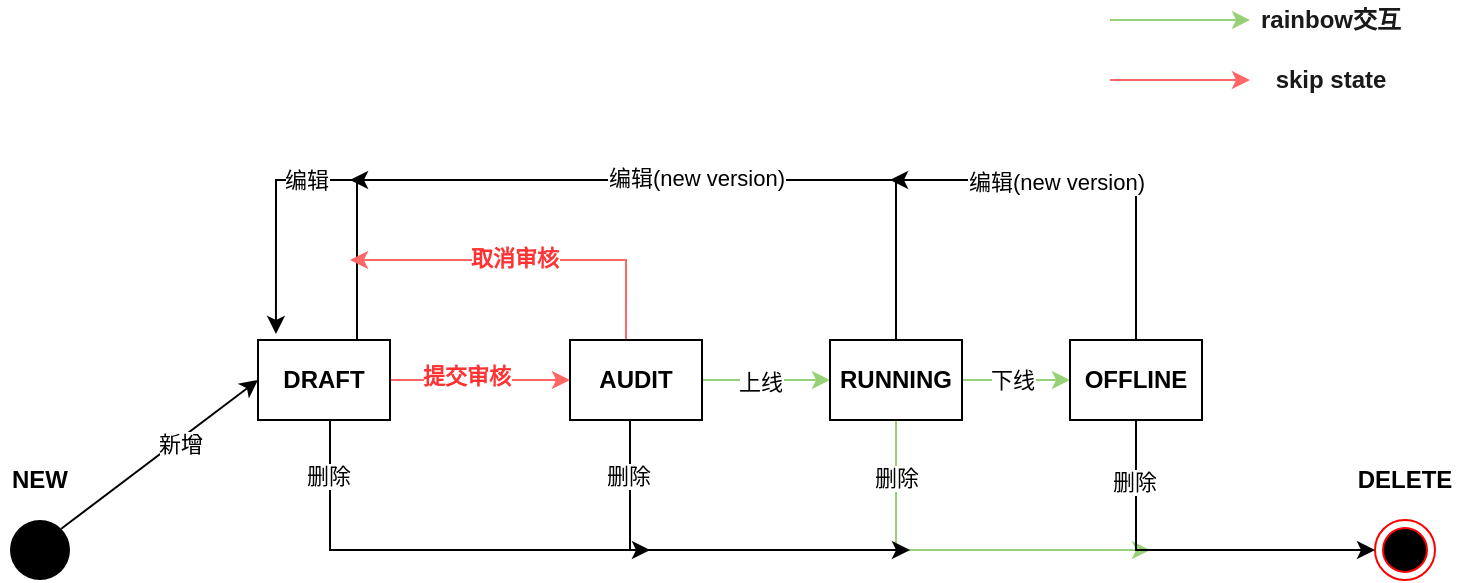 <mxfile version="13.8.8" type="github">
  <diagram id="9IDtrQogS0e140ZvsFRt" name="Page-1">
    <mxGraphModel dx="1259" dy="843" grid="1" gridSize="10" guides="1" tooltips="1" connect="1" arrows="1" fold="1" page="1" pageScale="1" pageWidth="827" pageHeight="1169" math="0" shadow="0">
      <root>
        <mxCell id="0" />
        <mxCell id="1" parent="0" />
        <mxCell id="BBTkmD1aVMYzDCpsNlBR-11" value="" style="edgeStyle=orthogonalEdgeStyle;rounded=0;orthogonalLoop=1;jettySize=auto;html=1;entryX=0;entryY=0.5;entryDx=0;entryDy=0;strokeColor=#FF6666;" parent="1" source="BBTkmD1aVMYzDCpsNlBR-5" target="BBTkmD1aVMYzDCpsNlBR-12" edge="1">
          <mxGeometry relative="1" as="geometry">
            <mxPoint x="413" y="220" as="targetPoint" />
          </mxGeometry>
        </mxCell>
        <mxCell id="BBTkmD1aVMYzDCpsNlBR-13" value="&lt;font color=&quot;#ff3333&quot;&gt;&lt;b&gt;提交审核&lt;/b&gt;&lt;/font&gt;" style="edgeLabel;html=1;align=center;verticalAlign=middle;resizable=0;points=[];" parent="BBTkmD1aVMYzDCpsNlBR-11" vertex="1" connectable="0">
          <mxGeometry x="-0.167" y="2" relative="1" as="geometry">
            <mxPoint as="offset" />
          </mxGeometry>
        </mxCell>
        <mxCell id="DONOXnpqUvP0muCgKIyq-2" value="" style="edgeStyle=orthogonalEdgeStyle;rounded=0;orthogonalLoop=1;jettySize=auto;html=1;entryX=0.136;entryY=-0.075;entryDx=0;entryDy=0;entryPerimeter=0;exitX=0.75;exitY=0;exitDx=0;exitDy=0;" edge="1" parent="1" source="BBTkmD1aVMYzDCpsNlBR-5" target="BBTkmD1aVMYzDCpsNlBR-5">
          <mxGeometry relative="1" as="geometry">
            <mxPoint x="327" y="130" as="targetPoint" />
            <Array as="points">
              <mxPoint x="344" y="120" />
              <mxPoint x="303" y="120" />
            </Array>
          </mxGeometry>
        </mxCell>
        <mxCell id="DONOXnpqUvP0muCgKIyq-6" value="编辑" style="edgeLabel;html=1;align=center;verticalAlign=middle;resizable=0;points=[];" vertex="1" connectable="0" parent="DONOXnpqUvP0muCgKIyq-2">
          <mxGeometry x="0.079" relative="1" as="geometry">
            <mxPoint x="1" as="offset" />
          </mxGeometry>
        </mxCell>
        <mxCell id="BBTkmD1aVMYzDCpsNlBR-5" value="&lt;b&gt;DRAFT&lt;/b&gt;" style="rounded=0;whiteSpace=wrap;html=1;" parent="1" vertex="1">
          <mxGeometry x="294" y="200" width="66" height="40" as="geometry" />
        </mxCell>
        <mxCell id="BBTkmD1aVMYzDCpsNlBR-6" value="" style="endArrow=classic;html=1;exitX=1;exitY=0;exitDx=0;exitDy=0;entryX=0;entryY=0.5;entryDx=0;entryDy=0;" parent="1" source="BBTkmD1aVMYzDCpsNlBR-2" target="BBTkmD1aVMYzDCpsNlBR-5" edge="1">
          <mxGeometry width="50" height="50" relative="1" as="geometry">
            <mxPoint x="200" y="440" as="sourcePoint" />
            <mxPoint x="250" y="390" as="targetPoint" />
          </mxGeometry>
        </mxCell>
        <mxCell id="BBTkmD1aVMYzDCpsNlBR-7" value="新增" style="edgeLabel;html=1;align=center;verticalAlign=middle;resizable=0;points=[];" parent="BBTkmD1aVMYzDCpsNlBR-6" vertex="1" connectable="0">
          <mxGeometry x="0.183" y="-2" relative="1" as="geometry">
            <mxPoint as="offset" />
          </mxGeometry>
        </mxCell>
        <mxCell id="BBTkmD1aVMYzDCpsNlBR-8" value="" style="group" parent="1" vertex="1" connectable="0">
          <mxGeometry x="830" y="260" width="75" height="60" as="geometry" />
        </mxCell>
        <mxCell id="BBTkmD1aVMYzDCpsNlBR-1" value="" style="ellipse;html=1;shape=endState;fillColor=#000000;strokeColor=#ff0000;" parent="BBTkmD1aVMYzDCpsNlBR-8" vertex="1">
          <mxGeometry x="22.5" y="30" width="30" height="30" as="geometry" />
        </mxCell>
        <mxCell id="BBTkmD1aVMYzDCpsNlBR-4" value="&lt;b&gt;DELETE&lt;/b&gt;" style="text;html=1;strokeColor=none;fillColor=none;align=center;verticalAlign=middle;whiteSpace=wrap;rounded=0;" parent="BBTkmD1aVMYzDCpsNlBR-8" vertex="1">
          <mxGeometry width="75" height="20" as="geometry" />
        </mxCell>
        <mxCell id="BBTkmD1aVMYzDCpsNlBR-9" value="" style="group" parent="1" vertex="1" connectable="0">
          <mxGeometry x="165" y="260" width="40" height="60" as="geometry" />
        </mxCell>
        <mxCell id="BBTkmD1aVMYzDCpsNlBR-2" value="" style="ellipse;fillColor=#000000;strokeColor=none;" parent="BBTkmD1aVMYzDCpsNlBR-9" vertex="1">
          <mxGeometry x="5" y="30" width="30" height="30" as="geometry" />
        </mxCell>
        <mxCell id="BBTkmD1aVMYzDCpsNlBR-3" value="&lt;b&gt;NEW&lt;/b&gt;" style="text;html=1;strokeColor=none;fillColor=none;align=center;verticalAlign=middle;whiteSpace=wrap;rounded=0;" parent="BBTkmD1aVMYzDCpsNlBR-9" vertex="1">
          <mxGeometry width="40" height="20" as="geometry" />
        </mxCell>
        <mxCell id="BBTkmD1aVMYzDCpsNlBR-15" value="" style="edgeStyle=orthogonalEdgeStyle;rounded=0;orthogonalLoop=1;jettySize=auto;html=1;fontColor=#97D077;strokeColor=#97D077;" parent="1" source="BBTkmD1aVMYzDCpsNlBR-12" target="BBTkmD1aVMYzDCpsNlBR-14" edge="1">
          <mxGeometry relative="1" as="geometry" />
        </mxCell>
        <mxCell id="BBTkmD1aVMYzDCpsNlBR-16" value="上线" style="edgeLabel;html=1;align=center;verticalAlign=middle;resizable=0;points=[];" parent="BBTkmD1aVMYzDCpsNlBR-15" vertex="1" connectable="0">
          <mxGeometry x="-0.094" y="-1" relative="1" as="geometry">
            <mxPoint as="offset" />
          </mxGeometry>
        </mxCell>
        <mxCell id="BBTkmD1aVMYzDCpsNlBR-45" value="" style="edgeStyle=orthogonalEdgeStyle;rounded=0;orthogonalLoop=1;jettySize=auto;html=1;exitX=0.424;exitY=0;exitDx=0;exitDy=0;exitPerimeter=0;strokeColor=#FF6666;" parent="1" source="BBTkmD1aVMYzDCpsNlBR-12" edge="1">
          <mxGeometry relative="1" as="geometry">
            <mxPoint x="478" y="200" as="sourcePoint" />
            <mxPoint x="340" y="160" as="targetPoint" />
            <Array as="points">
              <mxPoint x="478" y="160" />
            </Array>
          </mxGeometry>
        </mxCell>
        <mxCell id="BBTkmD1aVMYzDCpsNlBR-48" value="&lt;b&gt;&lt;font color=&quot;#ff3333&quot;&gt;取消审核&lt;/font&gt;&lt;/b&gt;" style="edgeLabel;html=1;align=center;verticalAlign=middle;resizable=0;points=[];" parent="BBTkmD1aVMYzDCpsNlBR-45" vertex="1" connectable="0">
          <mxGeometry x="0.078" y="-1" relative="1" as="geometry">
            <mxPoint as="offset" />
          </mxGeometry>
        </mxCell>
        <mxCell id="BBTkmD1aVMYzDCpsNlBR-12" value="&lt;b&gt;AUDIT&lt;/b&gt;" style="rounded=0;whiteSpace=wrap;html=1;" parent="1" vertex="1">
          <mxGeometry x="450" y="200" width="66" height="40" as="geometry" />
        </mxCell>
        <mxCell id="BBTkmD1aVMYzDCpsNlBR-19" value="" style="edgeStyle=orthogonalEdgeStyle;rounded=0;orthogonalLoop=1;jettySize=auto;html=1;strokeColor=#97D077;" parent="1" source="BBTkmD1aVMYzDCpsNlBR-14" target="BBTkmD1aVMYzDCpsNlBR-18" edge="1">
          <mxGeometry relative="1" as="geometry" />
        </mxCell>
        <mxCell id="BBTkmD1aVMYzDCpsNlBR-20" value="下线" style="edgeLabel;html=1;align=center;verticalAlign=middle;resizable=0;points=[];" parent="BBTkmD1aVMYzDCpsNlBR-19" vertex="1" connectable="0">
          <mxGeometry x="-0.074" relative="1" as="geometry">
            <mxPoint as="offset" />
          </mxGeometry>
        </mxCell>
        <mxCell id="BBTkmD1aVMYzDCpsNlBR-32" value="" style="edgeStyle=orthogonalEdgeStyle;rounded=0;orthogonalLoop=1;jettySize=auto;html=1;strokeColor=#97D077;" parent="1" source="BBTkmD1aVMYzDCpsNlBR-14" edge="1">
          <mxGeometry relative="1" as="geometry">
            <mxPoint x="740" y="305" as="targetPoint" />
            <Array as="points">
              <mxPoint x="613" y="305" />
            </Array>
          </mxGeometry>
        </mxCell>
        <mxCell id="BBTkmD1aVMYzDCpsNlBR-38" value="删除" style="edgeLabel;html=1;align=center;verticalAlign=middle;resizable=0;points=[];" parent="BBTkmD1aVMYzDCpsNlBR-32" vertex="1" connectable="0">
          <mxGeometry x="-0.698" relative="1" as="geometry">
            <mxPoint as="offset" />
          </mxGeometry>
        </mxCell>
        <mxCell id="DONOXnpqUvP0muCgKIyq-4" value="" style="edgeStyle=orthogonalEdgeStyle;rounded=0;orthogonalLoop=1;jettySize=auto;html=1;" edge="1" parent="1" source="BBTkmD1aVMYzDCpsNlBR-14">
          <mxGeometry relative="1" as="geometry">
            <mxPoint x="340" y="120" as="targetPoint" />
            <Array as="points">
              <mxPoint x="613" y="120" />
            </Array>
          </mxGeometry>
        </mxCell>
        <mxCell id="DONOXnpqUvP0muCgKIyq-5" value="编辑(new version)" style="edgeLabel;html=1;align=center;verticalAlign=middle;resizable=0;points=[];" vertex="1" connectable="0" parent="DONOXnpqUvP0muCgKIyq-4">
          <mxGeometry x="0.02" y="-1" relative="1" as="geometry">
            <mxPoint as="offset" />
          </mxGeometry>
        </mxCell>
        <mxCell id="BBTkmD1aVMYzDCpsNlBR-14" value="&lt;b&gt;RUNNING&lt;/b&gt;" style="rounded=0;whiteSpace=wrap;html=1;" parent="1" vertex="1">
          <mxGeometry x="580" y="200" width="66" height="40" as="geometry" />
        </mxCell>
        <mxCell id="BBTkmD1aVMYzDCpsNlBR-30" value="" style="edgeStyle=orthogonalEdgeStyle;rounded=0;orthogonalLoop=1;jettySize=auto;html=1;entryX=0;entryY=0.5;entryDx=0;entryDy=0;exitX=0.5;exitY=1;exitDx=0;exitDy=0;" parent="1" source="BBTkmD1aVMYzDCpsNlBR-18" target="BBTkmD1aVMYzDCpsNlBR-1" edge="1">
          <mxGeometry relative="1" as="geometry">
            <mxPoint x="733" y="310" as="targetPoint" />
            <Array as="points">
              <mxPoint x="733" y="305" />
            </Array>
          </mxGeometry>
        </mxCell>
        <mxCell id="BBTkmD1aVMYzDCpsNlBR-39" value="删除" style="edgeLabel;html=1;align=center;verticalAlign=middle;resizable=0;points=[];" parent="BBTkmD1aVMYzDCpsNlBR-30" vertex="1" connectable="0">
          <mxGeometry x="-0.664" y="-1" relative="1" as="geometry">
            <mxPoint as="offset" />
          </mxGeometry>
        </mxCell>
        <mxCell id="BBTkmD1aVMYzDCpsNlBR-41" value="" style="edgeStyle=orthogonalEdgeStyle;rounded=0;orthogonalLoop=1;jettySize=auto;html=1;" parent="1" source="BBTkmD1aVMYzDCpsNlBR-18" edge="1">
          <mxGeometry relative="1" as="geometry">
            <mxPoint x="610" y="120" as="targetPoint" />
            <Array as="points">
              <mxPoint x="733" y="120" />
            </Array>
          </mxGeometry>
        </mxCell>
        <mxCell id="BBTkmD1aVMYzDCpsNlBR-47" value="编辑(new version)" style="edgeLabel;html=1;align=center;verticalAlign=middle;resizable=0;points=[];" parent="BBTkmD1aVMYzDCpsNlBR-41" vertex="1" connectable="0">
          <mxGeometry x="-0.222" y="40" relative="1" as="geometry">
            <mxPoint as="offset" />
          </mxGeometry>
        </mxCell>
        <mxCell id="BBTkmD1aVMYzDCpsNlBR-18" value="&lt;b&gt;OFFLINE&lt;/b&gt;" style="rounded=0;whiteSpace=wrap;html=1;" parent="1" vertex="1">
          <mxGeometry x="700" y="200" width="66" height="40" as="geometry" />
        </mxCell>
        <mxCell id="BBTkmD1aVMYzDCpsNlBR-34" value="" style="edgeStyle=orthogonalEdgeStyle;rounded=0;orthogonalLoop=1;jettySize=auto;html=1;" parent="1" edge="1">
          <mxGeometry relative="1" as="geometry">
            <mxPoint x="480" y="240" as="sourcePoint" />
            <mxPoint x="620" y="305" as="targetPoint" />
            <Array as="points">
              <mxPoint x="480" y="305" />
            </Array>
          </mxGeometry>
        </mxCell>
        <mxCell id="BBTkmD1aVMYzDCpsNlBR-37" value="删除" style="edgeLabel;html=1;align=center;verticalAlign=middle;resizable=0;points=[];" parent="BBTkmD1aVMYzDCpsNlBR-34" vertex="1" connectable="0">
          <mxGeometry x="-0.727" y="-1" relative="1" as="geometry">
            <mxPoint as="offset" />
          </mxGeometry>
        </mxCell>
        <mxCell id="BBTkmD1aVMYzDCpsNlBR-35" value="" style="edgeStyle=orthogonalEdgeStyle;rounded=0;orthogonalLoop=1;jettySize=auto;html=1;" parent="1" edge="1">
          <mxGeometry relative="1" as="geometry">
            <mxPoint x="330" y="240" as="sourcePoint" />
            <mxPoint x="490" y="305" as="targetPoint" />
            <Array as="points">
              <mxPoint x="330" y="305" />
            </Array>
          </mxGeometry>
        </mxCell>
        <mxCell id="BBTkmD1aVMYzDCpsNlBR-36" value="删除" style="edgeLabel;html=1;align=center;verticalAlign=middle;resizable=0;points=[];" parent="BBTkmD1aVMYzDCpsNlBR-35" vertex="1" connectable="0">
          <mxGeometry x="-0.751" y="-1" relative="1" as="geometry">
            <mxPoint as="offset" />
          </mxGeometry>
        </mxCell>
        <mxCell id="BBTkmD1aVMYzDCpsNlBR-51" value="" style="endArrow=classic;html=1;strokeColor=#97D077;fontColor=#97D077;" parent="1" edge="1">
          <mxGeometry width="50" height="50" relative="1" as="geometry">
            <mxPoint x="720" y="40" as="sourcePoint" />
            <mxPoint x="790" y="40" as="targetPoint" />
          </mxGeometry>
        </mxCell>
        <mxCell id="BBTkmD1aVMYzDCpsNlBR-52" value="&lt;b&gt;&lt;font color=&quot;#1a1a1a&quot;&gt;rainbow交互&lt;/font&gt;&lt;/b&gt;" style="text;html=1;align=center;verticalAlign=middle;resizable=0;points=[];autosize=1;fontColor=#97D077;" parent="1" vertex="1">
          <mxGeometry x="785" y="30" width="90" height="20" as="geometry" />
        </mxCell>
        <mxCell id="BBTkmD1aVMYzDCpsNlBR-53" value="" style="endArrow=classic;html=1;fontColor=#97D077;strokeColor=#FF6666;" parent="1" edge="1">
          <mxGeometry width="50" height="50" relative="1" as="geometry">
            <mxPoint x="720" y="70" as="sourcePoint" />
            <mxPoint x="790" y="70" as="targetPoint" />
          </mxGeometry>
        </mxCell>
        <mxCell id="BBTkmD1aVMYzDCpsNlBR-54" value="&lt;font color=&quot;#1a1a1a&quot;&gt;&lt;b&gt;skip state&lt;/b&gt;&lt;/font&gt;" style="text;html=1;align=center;verticalAlign=middle;resizable=0;points=[];autosize=1;fontColor=#97D077;" parent="1" vertex="1">
          <mxGeometry x="795" y="60" width="70" height="20" as="geometry" />
        </mxCell>
      </root>
    </mxGraphModel>
  </diagram>
</mxfile>
